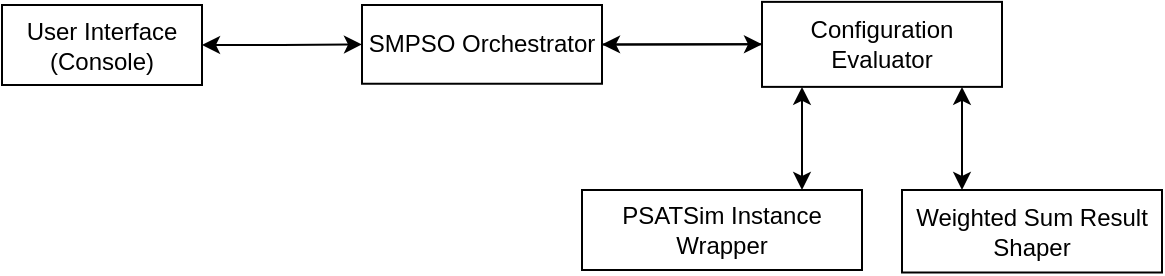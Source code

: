 <mxfile version="25.0.2">
  <diagram name="Page-1" id="yZoy5noAQksYPQyIJckY">
    <mxGraphModel dx="1434" dy="838" grid="1" gridSize="10" guides="1" tooltips="1" connect="1" arrows="1" fold="1" page="1" pageScale="1" pageWidth="850" pageHeight="1100" math="0" shadow="0">
      <root>
        <mxCell id="0" />
        <mxCell id="1" parent="0" />
        <mxCell id="SSVqN-RI6rmiCEB73EZt-1" value="PSATSim Instance Wrapper" style="rounded=0;whiteSpace=wrap;html=1;" parent="1" vertex="1">
          <mxGeometry x="460" y="370" width="140" height="40" as="geometry" />
        </mxCell>
        <mxCell id="SSVqN-RI6rmiCEB73EZt-17" value="" style="edgeStyle=orthogonalEdgeStyle;rounded=0;orthogonalLoop=1;jettySize=auto;html=1;startArrow=classic;startFill=1;" parent="1" source="SSVqN-RI6rmiCEB73EZt-3" target="SSVqN-RI6rmiCEB73EZt-10" edge="1">
          <mxGeometry relative="1" as="geometry" />
        </mxCell>
        <mxCell id="SSVqN-RI6rmiCEB73EZt-3" value="User Interface (Console)" style="rounded=0;whiteSpace=wrap;html=1;" parent="1" vertex="1">
          <mxGeometry x="170" y="277.5" width="100" height="40" as="geometry" />
        </mxCell>
        <mxCell id="SSVqN-RI6rmiCEB73EZt-8" value="Weighted Sum Result Shaper" style="rounded=0;whiteSpace=wrap;html=1;" parent="1" vertex="1">
          <mxGeometry x="620" y="370" width="130" height="41.25" as="geometry" />
        </mxCell>
        <mxCell id="fzXLwL62ikBpxWC5MU76-5" value="" style="edgeStyle=orthogonalEdgeStyle;rounded=0;orthogonalLoop=1;jettySize=auto;html=1;" parent="1" source="SSVqN-RI6rmiCEB73EZt-10" target="fzXLwL62ikBpxWC5MU76-3" edge="1">
          <mxGeometry relative="1" as="geometry" />
        </mxCell>
        <mxCell id="SSVqN-RI6rmiCEB73EZt-10" value="SMPSO Orchestrator" style="rounded=0;whiteSpace=wrap;html=1;" parent="1" vertex="1">
          <mxGeometry x="350" y="277.5" width="120" height="39.37" as="geometry" />
        </mxCell>
        <mxCell id="fzXLwL62ikBpxWC5MU76-4" style="edgeStyle=orthogonalEdgeStyle;rounded=0;orthogonalLoop=1;jettySize=auto;html=1;" parent="1" source="fzXLwL62ikBpxWC5MU76-3" target="SSVqN-RI6rmiCEB73EZt-10" edge="1">
          <mxGeometry relative="1" as="geometry" />
        </mxCell>
        <mxCell id="fzXLwL62ikBpxWC5MU76-9" style="edgeStyle=orthogonalEdgeStyle;rounded=0;orthogonalLoop=1;jettySize=auto;html=1;startArrow=classic;startFill=1;" parent="1" edge="1">
          <mxGeometry relative="1" as="geometry">
            <mxPoint x="570" y="370" as="targetPoint" />
            <mxPoint x="570" y="318.44" as="sourcePoint" />
          </mxGeometry>
        </mxCell>
        <mxCell id="fzXLwL62ikBpxWC5MU76-3" value="Configuration Evaluator" style="rounded=0;whiteSpace=wrap;html=1;" parent="1" vertex="1">
          <mxGeometry x="550" y="275.94" width="120" height="42.5" as="geometry" />
        </mxCell>
        <mxCell id="fzXLwL62ikBpxWC5MU76-10" style="edgeStyle=orthogonalEdgeStyle;rounded=0;orthogonalLoop=1;jettySize=auto;html=1;startArrow=classic;startFill=1;" parent="1" edge="1">
          <mxGeometry relative="1" as="geometry">
            <mxPoint x="650" y="370" as="targetPoint" />
            <mxPoint x="650" y="318.44" as="sourcePoint" />
          </mxGeometry>
        </mxCell>
      </root>
    </mxGraphModel>
  </diagram>
</mxfile>
